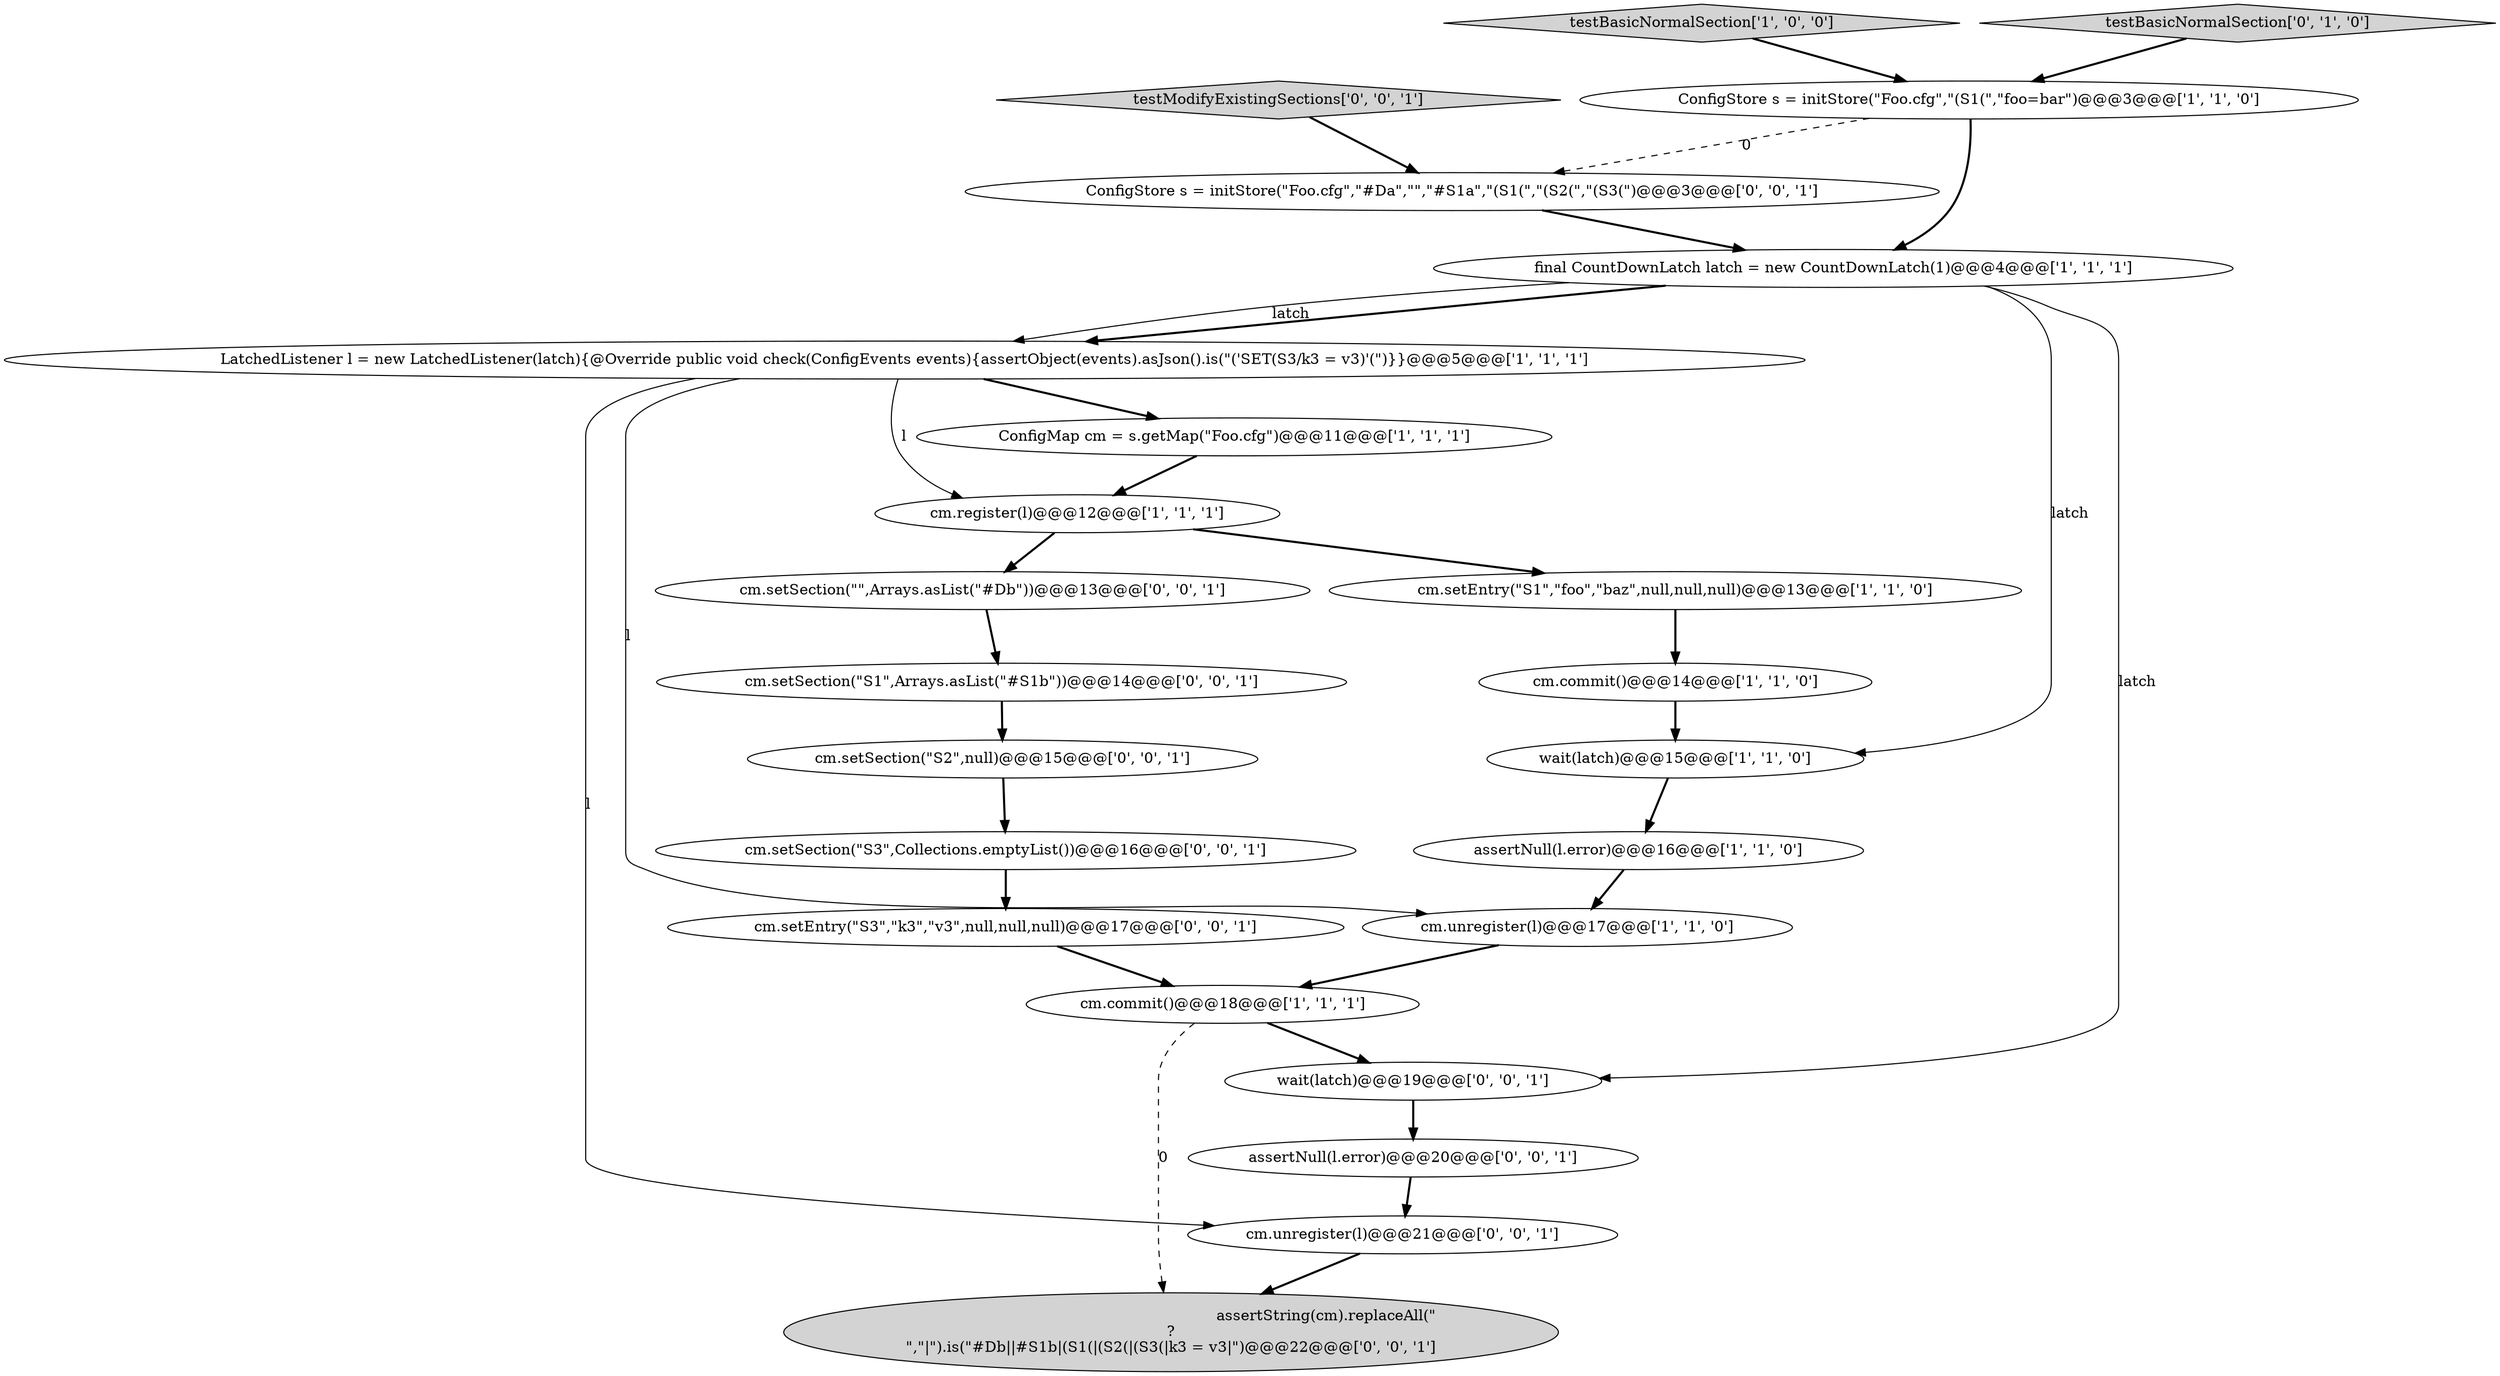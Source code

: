 digraph {
22 [style = filled, label = "cm.setSection(\"S1\",Arrays.asList(\"#S1b\"))@@@14@@@['0', '0', '1']", fillcolor = white, shape = ellipse image = "AAA0AAABBB3BBB"];
16 [style = filled, label = "cm.setSection(\"S3\",Collections.emptyList())@@@16@@@['0', '0', '1']", fillcolor = white, shape = ellipse image = "AAA0AAABBB3BBB"];
4 [style = filled, label = "cm.commit()@@@14@@@['1', '1', '0']", fillcolor = white, shape = ellipse image = "AAA0AAABBB1BBB"];
7 [style = filled, label = "cm.unregister(l)@@@17@@@['1', '1', '0']", fillcolor = white, shape = ellipse image = "AAA0AAABBB1BBB"];
18 [style = filled, label = "cm.setSection(\"\",Arrays.asList(\"#Db\"))@@@13@@@['0', '0', '1']", fillcolor = white, shape = ellipse image = "AAA0AAABBB3BBB"];
17 [style = filled, label = "cm.setSection(\"S2\",null)@@@15@@@['0', '0', '1']", fillcolor = white, shape = ellipse image = "AAA0AAABBB3BBB"];
2 [style = filled, label = "LatchedListener l = new LatchedListener(latch){@Override public void check(ConfigEvents events){assertObject(events).asJson().is(\"('SET(S3/k3 = v3)'(\")}}@@@5@@@['1', '1', '1']", fillcolor = white, shape = ellipse image = "AAA0AAABBB1BBB"];
23 [style = filled, label = "assertString(cm).replaceAll(\"\r?\n\",\"|\").is(\"#Db||#S1b|(S1(|(S2(|(S3(|k3 = v3|\")@@@22@@@['0', '0', '1']", fillcolor = lightgray, shape = ellipse image = "AAA0AAABBB3BBB"];
6 [style = filled, label = "assertNull(l.error)@@@16@@@['1', '1', '0']", fillcolor = white, shape = ellipse image = "AAA0AAABBB1BBB"];
20 [style = filled, label = "wait(latch)@@@19@@@['0', '0', '1']", fillcolor = white, shape = ellipse image = "AAA0AAABBB3BBB"];
13 [style = filled, label = "ConfigStore s = initStore(\"Foo.cfg\",\"#Da\",\"\",\"#S1a\",\"(S1(\",\"(S2(\",\"(S3(\")@@@3@@@['0', '0', '1']", fillcolor = white, shape = ellipse image = "AAA0AAABBB3BBB"];
5 [style = filled, label = "cm.register(l)@@@12@@@['1', '1', '1']", fillcolor = white, shape = ellipse image = "AAA0AAABBB1BBB"];
0 [style = filled, label = "final CountDownLatch latch = new CountDownLatch(1)@@@4@@@['1', '1', '1']", fillcolor = white, shape = ellipse image = "AAA0AAABBB1BBB"];
9 [style = filled, label = "testBasicNormalSection['1', '0', '0']", fillcolor = lightgray, shape = diamond image = "AAA0AAABBB1BBB"];
1 [style = filled, label = "wait(latch)@@@15@@@['1', '1', '0']", fillcolor = white, shape = ellipse image = "AAA0AAABBB1BBB"];
10 [style = filled, label = "cm.commit()@@@18@@@['1', '1', '1']", fillcolor = white, shape = ellipse image = "AAA0AAABBB1BBB"];
3 [style = filled, label = "cm.setEntry(\"S1\",\"foo\",\"baz\",null,null,null)@@@13@@@['1', '1', '0']", fillcolor = white, shape = ellipse image = "AAA0AAABBB1BBB"];
12 [style = filled, label = "testBasicNormalSection['0', '1', '0']", fillcolor = lightgray, shape = diamond image = "AAA0AAABBB2BBB"];
21 [style = filled, label = "assertNull(l.error)@@@20@@@['0', '0', '1']", fillcolor = white, shape = ellipse image = "AAA0AAABBB3BBB"];
14 [style = filled, label = "cm.unregister(l)@@@21@@@['0', '0', '1']", fillcolor = white, shape = ellipse image = "AAA0AAABBB3BBB"];
11 [style = filled, label = "ConfigStore s = initStore(\"Foo.cfg\",\"(S1(\",\"foo=bar\")@@@3@@@['1', '1', '0']", fillcolor = white, shape = ellipse image = "AAA0AAABBB1BBB"];
19 [style = filled, label = "testModifyExistingSections['0', '0', '1']", fillcolor = lightgray, shape = diamond image = "AAA0AAABBB3BBB"];
8 [style = filled, label = "ConfigMap cm = s.getMap(\"Foo.cfg\")@@@11@@@['1', '1', '1']", fillcolor = white, shape = ellipse image = "AAA0AAABBB1BBB"];
15 [style = filled, label = "cm.setEntry(\"S3\",\"k3\",\"v3\",null,null,null)@@@17@@@['0', '0', '1']", fillcolor = white, shape = ellipse image = "AAA0AAABBB3BBB"];
5->3 [style = bold, label=""];
16->15 [style = bold, label=""];
15->10 [style = bold, label=""];
10->20 [style = bold, label=""];
0->20 [style = solid, label="latch"];
9->11 [style = bold, label=""];
7->10 [style = bold, label=""];
0->2 [style = bold, label=""];
12->11 [style = bold, label=""];
5->18 [style = bold, label=""];
3->4 [style = bold, label=""];
0->2 [style = solid, label="latch"];
2->7 [style = solid, label="l"];
20->21 [style = bold, label=""];
2->14 [style = solid, label="l"];
11->13 [style = dashed, label="0"];
11->0 [style = bold, label=""];
1->6 [style = bold, label=""];
18->22 [style = bold, label=""];
19->13 [style = bold, label=""];
8->5 [style = bold, label=""];
14->23 [style = bold, label=""];
22->17 [style = bold, label=""];
4->1 [style = bold, label=""];
6->7 [style = bold, label=""];
0->1 [style = solid, label="latch"];
2->5 [style = solid, label="l"];
10->23 [style = dashed, label="0"];
17->16 [style = bold, label=""];
2->8 [style = bold, label=""];
13->0 [style = bold, label=""];
21->14 [style = bold, label=""];
}
